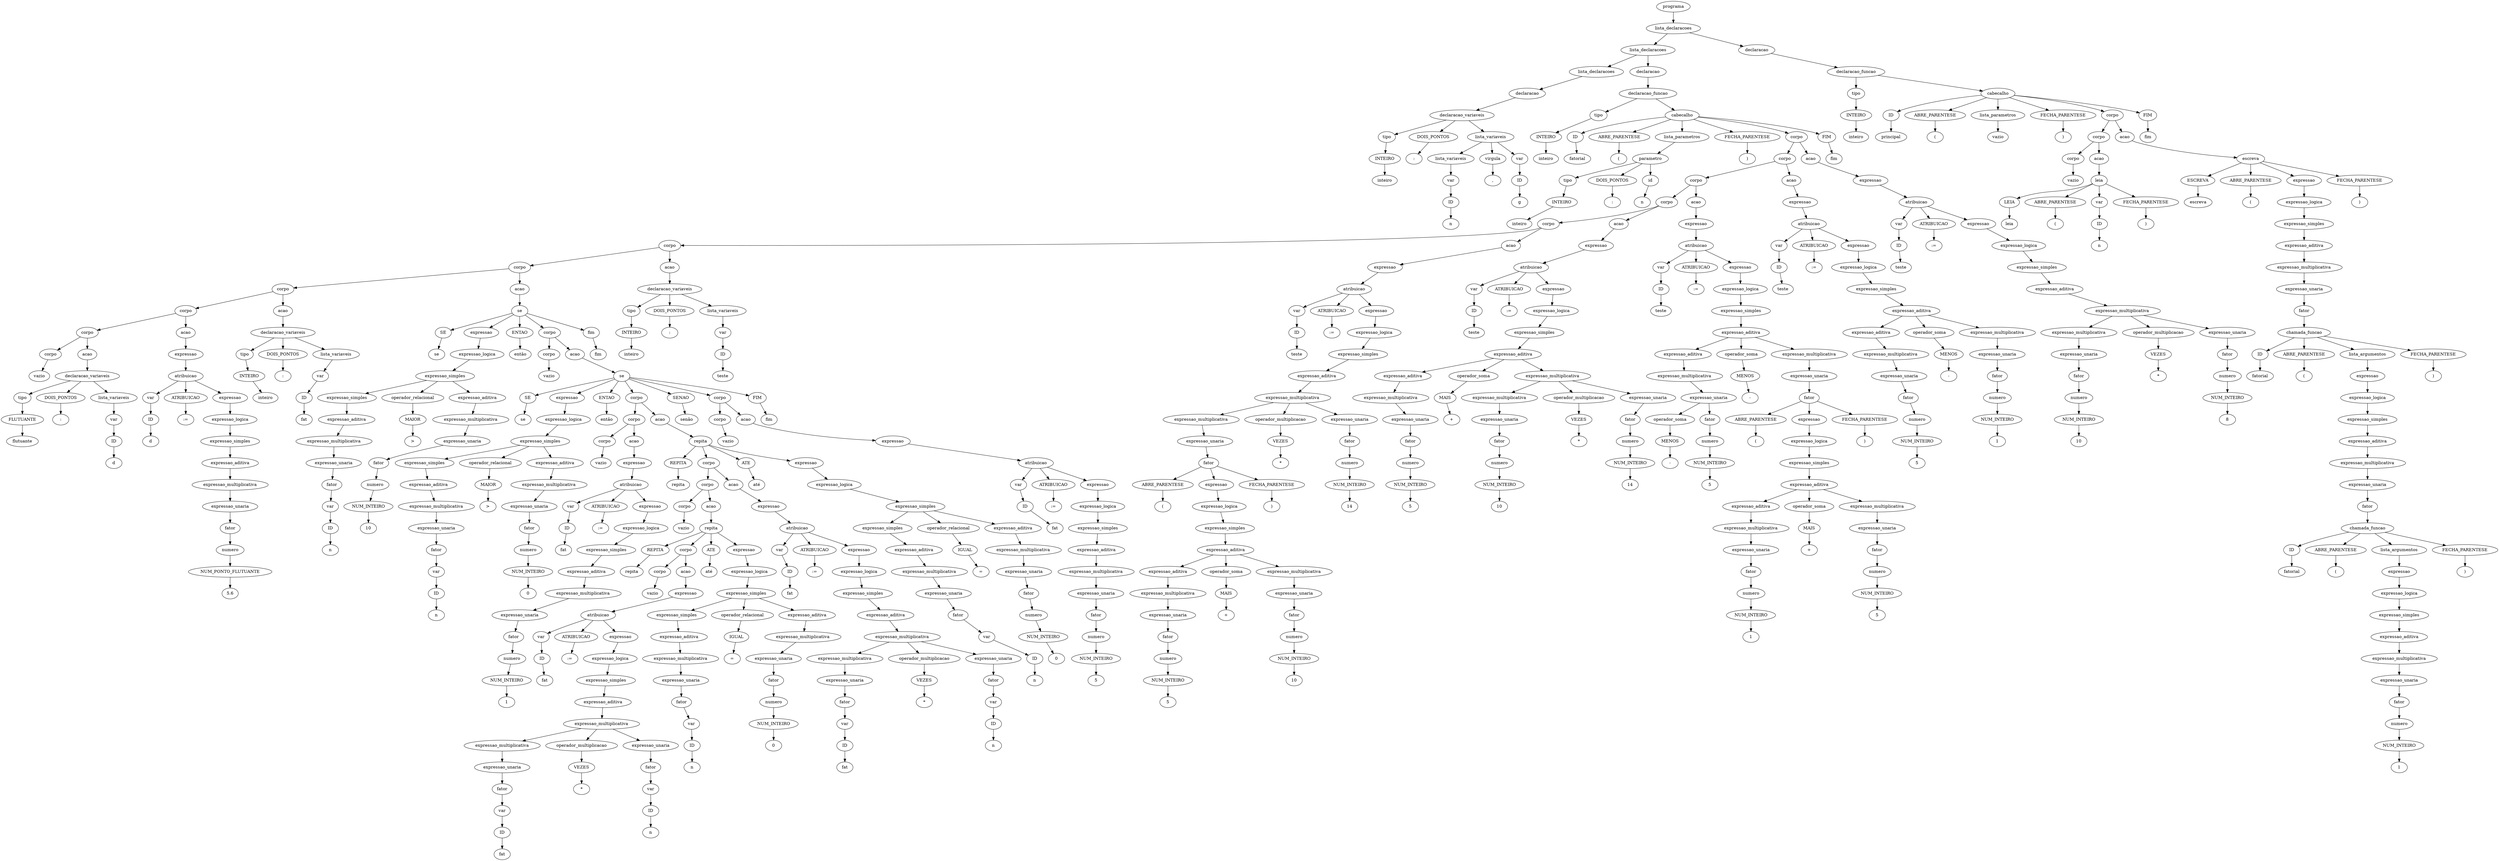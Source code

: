 digraph tree {
    "0x0" [label="programa"];
    "0x1" [label="lista_declaracoes"];
    "0x2" [label="lista_declaracoes"];
    "0x3" [label="lista_declaracoes"];
    "0x4" [label="declaracao"];
    "0x5" [label="declaracao_variaveis"];
    "0x6" [label="tipo"];
    "0x7" [label="INTEIRO"];
    "0x8" [label="inteiro"];
    "0x9" [label="DOIS_PONTOS"];
    "0xa" [label=":"];
    "0xb" [label="lista_variaveis"];
    "0xc" [label="lista_variaveis"];
    "0xd" [label="var"];
    "0xe" [label="ID"];
    "0xf" [label="n"];
    "0x10" [label="virgula"];
    "0x11" [label=","];
    "0x12" [label="var"];
    "0x13" [label="ID"];
    "0x14" [label="g"];
    "0x15" [label="declaracao"];
    "0x16" [label="declaracao_funcao"];
    "0x17" [label="tipo"];
    "0x18" [label="INTEIRO"];
    "0x19" [label="inteiro"];
    "0x1a" [label="cabecalho"];
    "0x1b" [label="ID"];
    "0x1c" [label="fatorial"];
    "0x1d" [label="ABRE_PARENTESE"];
    "0x1e" [label="("];
    "0x1f" [label="lista_parametros"];
    "0x20" [label="parametro"];
    "0x21" [label="tipo"];
    "0x22" [label="INTEIRO"];
    "0x23" [label="inteiro"];
    "0x24" [label="DOIS_PONTOS"];
    "0x25" [label=":"];
    "0x26" [label="id"];
    "0x27" [label="n"];
    "0x28" [label="FECHA_PARENTESE"];
    "0x29" [label=")"];
    "0x2a" [label="corpo"];
    "0x2b" [label="corpo"];
    "0x2c" [label="corpo"];
    "0x2d" [label="corpo"];
    "0x2e" [label="corpo"];
    "0x2f" [label="corpo"];
    "0x30" [label="corpo"];
    "0x31" [label="corpo"];
    "0x32" [label="corpo"];
    "0x33" [label="corpo"];
    "0x34" [label="corpo"];
    "0x35" [label="vazio"];
    "0x36" [label="acao"];
    "0x37" [label="declaracao_variaveis"];
    "0x38" [label="tipo"];
    "0x39" [label="FLUTUANTE"];
    "0x3a" [label="flutuante"];
    "0x3b" [label="DOIS_PONTOS"];
    "0x3c" [label=":"];
    "0x3d" [label="lista_variaveis"];
    "0x3e" [label="var"];
    "0x3f" [label="ID"];
    "0x40" [label="d"];
    "0x41" [label="acao"];
    "0x42" [label="expressao"];
    "0x43" [label="atribuicao"];
    "0x44" [label="var"];
    "0x45" [label="ID"];
    "0x46" [label="d"];
    "0x47" [label="ATRIBUICAO"];
    "0x48" [label=":="];
    "0x49" [label="expressao"];
    "0x4a" [label="expressao_logica"];
    "0x4b" [label="expressao_simples"];
    "0x4c" [label="expressao_aditiva"];
    "0x4d" [label="expressao_multiplicativa"];
    "0x4e" [label="expressao_unaria"];
    "0x4f" [label="fator"];
    "0x50" [label="numero"];
    "0x51" [label="NUM_PONTO_FLUTUANTE"];
    "0x52" [label="5.6"];
    "0x53" [label="acao"];
    "0x54" [label="declaracao_variaveis"];
    "0x55" [label="tipo"];
    "0x56" [label="INTEIRO"];
    "0x57" [label="inteiro"];
    "0x58" [label="DOIS_PONTOS"];
    "0x59" [label=":"];
    "0x5a" [label="lista_variaveis"];
    "0x5b" [label="var"];
    "0x5c" [label="ID"];
    "0x5d" [label="fat"];
    "0x5e" [label="acao"];
    "0x5f" [label="se"];
    "0x60" [label="SE"];
    "0x61" [label="se"];
    "0x62" [label="expressao"];
    "0x63" [label="expressao_logica"];
    "0x64" [label="expressao_simples"];
    "0x65" [label="expressao_simples"];
    "0x66" [label="expressao_aditiva"];
    "0x67" [label="expressao_multiplicativa"];
    "0x68" [label="expressao_unaria"];
    "0x69" [label="fator"];
    "0x6a" [label="var"];
    "0x6b" [label="ID"];
    "0x6c" [label="n"];
    "0x6d" [label="operador_relacional"];
    "0x6e" [label="MAIOR"];
    "0x6f" [label=">"];
    "0x70" [label="expressao_aditiva"];
    "0x71" [label="expressao_multiplicativa"];
    "0x72" [label="expressao_unaria"];
    "0x73" [label="fator"];
    "0x74" [label="numero"];
    "0x75" [label="NUM_INTEIRO"];
    "0x76" [label="10"];
    "0x77" [label="ENTAO"];
    "0x78" [label="então"];
    "0x79" [label="corpo"];
    "0x7a" [label="corpo"];
    "0x7b" [label="vazio"];
    "0x7c" [label="acao"];
    "0x7d" [label="se"];
    "0x7e" [label="SE"];
    "0x7f" [label="se"];
    "0x80" [label="expressao"];
    "0x81" [label="expressao_logica"];
    "0x82" [label="expressao_simples"];
    "0x83" [label="expressao_simples"];
    "0x84" [label="expressao_aditiva"];
    "0x85" [label="expressao_multiplicativa"];
    "0x86" [label="expressao_unaria"];
    "0x87" [label="fator"];
    "0x88" [label="var"];
    "0x89" [label="ID"];
    "0x8a" [label="n"];
    "0x8b" [label="operador_relacional"];
    "0x8c" [label="MAIOR"];
    "0x8d" [label=">"];
    "0x8e" [label="expressao_aditiva"];
    "0x8f" [label="expressao_multiplicativa"];
    "0x90" [label="expressao_unaria"];
    "0x91" [label="fator"];
    "0x92" [label="numero"];
    "0x93" [label="NUM_INTEIRO"];
    "0x94" [label="0"];
    "0x95" [label="ENTAO"];
    "0x96" [label="então"];
    "0x97" [label="corpo"];
    "0x98" [label="corpo"];
    "0x99" [label="corpo"];
    "0x9a" [label="vazio"];
    "0x9b" [label="acao"];
    "0x9c" [label="expressao"];
    "0x9d" [label="atribuicao"];
    "0x9e" [label="var"];
    "0x9f" [label="ID"];
    "0xa0" [label="fat"];
    "0xa1" [label="ATRIBUICAO"];
    "0xa2" [label=":="];
    "0xa3" [label="expressao"];
    "0xa4" [label="expressao_logica"];
    "0xa5" [label="expressao_simples"];
    "0xa6" [label="expressao_aditiva"];
    "0xa7" [label="expressao_multiplicativa"];
    "0xa8" [label="expressao_unaria"];
    "0xa9" [label="fator"];
    "0xaa" [label="numero"];
    "0xab" [label="NUM_INTEIRO"];
    "0xac" [label="1"];
    "0xad" [label="acao"];
    "0xae" [label="repita"];
    "0xaf" [label="REPITA"];
    "0xb0" [label="repita"];
    "0xb1" [label="corpo"];
    "0xb2" [label="corpo"];
    "0xb3" [label="corpo"];
    "0xb4" [label="vazio"];
    "0xb5" [label="acao"];
    "0xb6" [label="repita"];
    "0xb7" [label="REPITA"];
    "0xb8" [label="repita"];
    "0xb9" [label="corpo"];
    "0xba" [label="corpo"];
    "0xbb" [label="vazio"];
    "0xbc" [label="acao"];
    "0xbd" [label="expressao"];
    "0xbe" [label="atribuicao"];
    "0xbf" [label="var"];
    "0xc0" [label="ID"];
    "0xc1" [label="fat"];
    "0xc2" [label="ATRIBUICAO"];
    "0xc3" [label=":="];
    "0xc4" [label="expressao"];
    "0xc5" [label="expressao_logica"];
    "0xc6" [label="expressao_simples"];
    "0xc7" [label="expressao_aditiva"];
    "0xc8" [label="expressao_multiplicativa"];
    "0xc9" [label="expressao_multiplicativa"];
    "0xca" [label="expressao_unaria"];
    "0xcb" [label="fator"];
    "0xcc" [label="var"];
    "0xcd" [label="ID"];
    "0xce" [label="fat"];
    "0xcf" [label="operador_multiplicacao"];
    "0xd0" [label="VEZES"];
    "0xd1" [label="*"];
    "0xd2" [label="expressao_unaria"];
    "0xd3" [label="fator"];
    "0xd4" [label="var"];
    "0xd5" [label="ID"];
    "0xd6" [label="n"];
    "0xd7" [label="ATE"];
    "0xd8" [label="até"];
    "0xd9" [label="expressao"];
    "0xda" [label="expressao_logica"];
    "0xdb" [label="expressao_simples"];
    "0xdc" [label="expressao_simples"];
    "0xdd" [label="expressao_aditiva"];
    "0xde" [label="expressao_multiplicativa"];
    "0xdf" [label="expressao_unaria"];
    "0xe0" [label="fator"];
    "0xe1" [label="var"];
    "0xe2" [label="ID"];
    "0xe3" [label="n"];
    "0xe4" [label="operador_relacional"];
    "0xe5" [label="IGUAL"];
    "0xe6" [label="="];
    "0xe7" [label="expressao_aditiva"];
    "0xe8" [label="expressao_multiplicativa"];
    "0xe9" [label="expressao_unaria"];
    "0xea" [label="fator"];
    "0xeb" [label="numero"];
    "0xec" [label="NUM_INTEIRO"];
    "0xed" [label="0"];
    "0xee" [label="acao"];
    "0xef" [label="expressao"];
    "0xf0" [label="atribuicao"];
    "0xf1" [label="var"];
    "0xf2" [label="ID"];
    "0xf3" [label="fat"];
    "0xf4" [label="ATRIBUICAO"];
    "0xf5" [label=":="];
    "0xf6" [label="expressao"];
    "0xf7" [label="expressao_logica"];
    "0xf8" [label="expressao_simples"];
    "0xf9" [label="expressao_aditiva"];
    "0xfa" [label="expressao_multiplicativa"];
    "0xfb" [label="expressao_multiplicativa"];
    "0xfc" [label="expressao_unaria"];
    "0xfd" [label="fator"];
    "0xfe" [label="var"];
    "0xff" [label="ID"];
    "0x100" [label="fat"];
    "0x101" [label="operador_multiplicacao"];
    "0x102" [label="VEZES"];
    "0x103" [label="*"];
    "0x104" [label="expressao_unaria"];
    "0x105" [label="fator"];
    "0x106" [label="var"];
    "0x107" [label="ID"];
    "0x108" [label="n"];
    "0x109" [label="ATE"];
    "0x10a" [label="até"];
    "0x10b" [label="expressao"];
    "0x10c" [label="expressao_logica"];
    "0x10d" [label="expressao_simples"];
    "0x10e" [label="expressao_simples"];
    "0x10f" [label="expressao_aditiva"];
    "0x110" [label="expressao_multiplicativa"];
    "0x111" [label="expressao_unaria"];
    "0x112" [label="fator"];
    "0x113" [label="var"];
    "0x114" [label="ID"];
    "0x115" [label="n"];
    "0x116" [label="operador_relacional"];
    "0x117" [label="IGUAL"];
    "0x118" [label="="];
    "0x119" [label="expressao_aditiva"];
    "0x11a" [label="expressao_multiplicativa"];
    "0x11b" [label="expressao_unaria"];
    "0x11c" [label="fator"];
    "0x11d" [label="numero"];
    "0x11e" [label="NUM_INTEIRO"];
    "0x11f" [label="0"];
    "0x120" [label="SENAO"];
    "0x121" [label="senão"];
    "0x122" [label="corpo"];
    "0x123" [label="corpo"];
    "0x124" [label="vazio"];
    "0x125" [label="acao"];
    "0x126" [label="expressao"];
    "0x127" [label="atribuicao"];
    "0x128" [label="var"];
    "0x129" [label="ID"];
    "0x12a" [label="fat"];
    "0x12b" [label="ATRIBUICAO"];
    "0x12c" [label=":="];
    "0x12d" [label="expressao"];
    "0x12e" [label="expressao_logica"];
    "0x12f" [label="expressao_simples"];
    "0x130" [label="expressao_aditiva"];
    "0x131" [label="expressao_multiplicativa"];
    "0x132" [label="expressao_unaria"];
    "0x133" [label="fator"];
    "0x134" [label="numero"];
    "0x135" [label="NUM_INTEIRO"];
    "0x136" [label="5"];
    "0x137" [label="FIM"];
    "0x138" [label="fim"];
    "0x139" [label="fim"];
    "0x13a" [label="fim"];
    "0x13b" [label="acao"];
    "0x13c" [label="declaracao_variaveis"];
    "0x13d" [label="tipo"];
    "0x13e" [label="INTEIRO"];
    "0x13f" [label="inteiro"];
    "0x140" [label="DOIS_PONTOS"];
    "0x141" [label=":"];
    "0x142" [label="lista_variaveis"];
    "0x143" [label="var"];
    "0x144" [label="ID"];
    "0x145" [label="teste"];
    "0x146" [label="acao"];
    "0x147" [label="expressao"];
    "0x148" [label="atribuicao"];
    "0x149" [label="var"];
    "0x14a" [label="ID"];
    "0x14b" [label="teste"];
    "0x14c" [label="ATRIBUICAO"];
    "0x14d" [label=":="];
    "0x14e" [label="expressao"];
    "0x14f" [label="expressao_logica"];
    "0x150" [label="expressao_simples"];
    "0x151" [label="expressao_aditiva"];
    "0x152" [label="expressao_multiplicativa"];
    "0x153" [label="expressao_multiplicativa"];
    "0x154" [label="expressao_unaria"];
    "0x155" [label="fator"];
    "0x156" [label="ABRE_PARENTESE"];
    "0x157" [label="("];
    "0x158" [label="expressao"];
    "0x159" [label="expressao_logica"];
    "0x15a" [label="expressao_simples"];
    "0x15b" [label="expressao_aditiva"];
    "0x15c" [label="expressao_aditiva"];
    "0x15d" [label="expressao_multiplicativa"];
    "0x15e" [label="expressao_unaria"];
    "0x15f" [label="fator"];
    "0x160" [label="numero"];
    "0x161" [label="NUM_INTEIRO"];
    "0x162" [label="5"];
    "0x163" [label="operador_soma"];
    "0x164" [label="MAIS"];
    "0x165" [label="+"];
    "0x166" [label="expressao_multiplicativa"];
    "0x167" [label="expressao_unaria"];
    "0x168" [label="fator"];
    "0x169" [label="numero"];
    "0x16a" [label="NUM_INTEIRO"];
    "0x16b" [label="10"];
    "0x16c" [label="FECHA_PARENTESE"];
    "0x16d" [label=")"];
    "0x16e" [label="operador_multiplicacao"];
    "0x16f" [label="VEZES"];
    "0x170" [label="*"];
    "0x171" [label="expressao_unaria"];
    "0x172" [label="fator"];
    "0x173" [label="numero"];
    "0x174" [label="NUM_INTEIRO"];
    "0x175" [label="14"];
    "0x176" [label="acao"];
    "0x177" [label="expressao"];
    "0x178" [label="atribuicao"];
    "0x179" [label="var"];
    "0x17a" [label="ID"];
    "0x17b" [label="teste"];
    "0x17c" [label="ATRIBUICAO"];
    "0x17d" [label=":="];
    "0x17e" [label="expressao"];
    "0x17f" [label="expressao_logica"];
    "0x180" [label="expressao_simples"];
    "0x181" [label="expressao_aditiva"];
    "0x182" [label="expressao_aditiva"];
    "0x183" [label="expressao_multiplicativa"];
    "0x184" [label="expressao_unaria"];
    "0x185" [label="fator"];
    "0x186" [label="numero"];
    "0x187" [label="NUM_INTEIRO"];
    "0x188" [label="5"];
    "0x189" [label="operador_soma"];
    "0x18a" [label="MAIS"];
    "0x18b" [label="+"];
    "0x18c" [label="expressao_multiplicativa"];
    "0x18d" [label="expressao_multiplicativa"];
    "0x18e" [label="expressao_unaria"];
    "0x18f" [label="fator"];
    "0x190" [label="numero"];
    "0x191" [label="NUM_INTEIRO"];
    "0x192" [label="10"];
    "0x193" [label="operador_multiplicacao"];
    "0x194" [label="VEZES"];
    "0x195" [label="*"];
    "0x196" [label="expressao_unaria"];
    "0x197" [label="fator"];
    "0x198" [label="numero"];
    "0x199" [label="NUM_INTEIRO"];
    "0x19a" [label="14"];
    "0x19b" [label="acao"];
    "0x19c" [label="expressao"];
    "0x19d" [label="atribuicao"];
    "0x19e" [label="var"];
    "0x19f" [label="ID"];
    "0x1a0" [label="teste"];
    "0x1a1" [label="ATRIBUICAO"];
    "0x1a2" [label=":="];
    "0x1a3" [label="expressao"];
    "0x1a4" [label="expressao_logica"];
    "0x1a5" [label="expressao_simples"];
    "0x1a6" [label="expressao_aditiva"];
    "0x1a7" [label="expressao_aditiva"];
    "0x1a8" [label="expressao_multiplicativa"];
    "0x1a9" [label="expressao_unaria"];
    "0x1aa" [label="operador_soma"];
    "0x1ab" [label="MENOS"];
    "0x1ac" [label="-"];
    "0x1ad" [label="fator"];
    "0x1ae" [label="numero"];
    "0x1af" [label="NUM_INTEIRO"];
    "0x1b0" [label="5"];
    "0x1b1" [label="operador_soma"];
    "0x1b2" [label="MENOS"];
    "0x1b3" [label="-"];
    "0x1b4" [label="expressao_multiplicativa"];
    "0x1b5" [label="expressao_unaria"];
    "0x1b6" [label="fator"];
    "0x1b7" [label="ABRE_PARENTESE"];
    "0x1b8" [label="("];
    "0x1b9" [label="expressao"];
    "0x1ba" [label="expressao_logica"];
    "0x1bb" [label="expressao_simples"];
    "0x1bc" [label="expressao_aditiva"];
    "0x1bd" [label="expressao_aditiva"];
    "0x1be" [label="expressao_multiplicativa"];
    "0x1bf" [label="expressao_unaria"];
    "0x1c0" [label="fator"];
    "0x1c1" [label="numero"];
    "0x1c2" [label="NUM_INTEIRO"];
    "0x1c3" [label="1"];
    "0x1c4" [label="operador_soma"];
    "0x1c5" [label="MAIS"];
    "0x1c6" [label="+"];
    "0x1c7" [label="expressao_multiplicativa"];
    "0x1c8" [label="expressao_unaria"];
    "0x1c9" [label="fator"];
    "0x1ca" [label="numero"];
    "0x1cb" [label="NUM_INTEIRO"];
    "0x1cc" [label="5"];
    "0x1cd" [label="FECHA_PARENTESE"];
    "0x1ce" [label=")"];
    "0x1cf" [label="acao"];
    "0x1d0" [label="expressao"];
    "0x1d1" [label="atribuicao"];
    "0x1d2" [label="var"];
    "0x1d3" [label="ID"];
    "0x1d4" [label="teste"];
    "0x1d5" [label="ATRIBUICAO"];
    "0x1d6" [label=":="];
    "0x1d7" [label="expressao"];
    "0x1d8" [label="expressao_logica"];
    "0x1d9" [label="expressao_simples"];
    "0x1da" [label="expressao_aditiva"];
    "0x1db" [label="expressao_aditiva"];
    "0x1dc" [label="expressao_multiplicativa"];
    "0x1dd" [label="expressao_unaria"];
    "0x1de" [label="fator"];
    "0x1df" [label="numero"];
    "0x1e0" [label="NUM_INTEIRO"];
    "0x1e1" [label="5"];
    "0x1e2" [label="operador_soma"];
    "0x1e3" [label="MENOS"];
    "0x1e4" [label="-"];
    "0x1e5" [label="expressao_multiplicativa"];
    "0x1e6" [label="expressao_unaria"];
    "0x1e7" [label="fator"];
    "0x1e8" [label="numero"];
    "0x1e9" [label="NUM_INTEIRO"];
    "0x1ea" [label="1"];
    "0x1eb" [label="acao"];
    "0x1ec" [label="expressao"];
    "0x1ed" [label="atribuicao"];
    "0x1ee" [label="var"];
    "0x1ef" [label="ID"];
    "0x1f0" [label="teste"];
    "0x1f1" [label="ATRIBUICAO"];
    "0x1f2" [label=":="];
    "0x1f3" [label="expressao"];
    "0x1f4" [label="expressao_logica"];
    "0x1f5" [label="expressao_simples"];
    "0x1f6" [label="expressao_aditiva"];
    "0x1f7" [label="expressao_multiplicativa"];
    "0x1f8" [label="expressao_multiplicativa"];
    "0x1f9" [label="expressao_unaria"];
    "0x1fa" [label="fator"];
    "0x1fb" [label="numero"];
    "0x1fc" [label="NUM_INTEIRO"];
    "0x1fd" [label="10"];
    "0x1fe" [label="operador_multiplicacao"];
    "0x1ff" [label="VEZES"];
    "0x200" [label="*"];
    "0x201" [label="expressao_unaria"];
    "0x202" [label="fator"];
    "0x203" [label="numero"];
    "0x204" [label="NUM_INTEIRO"];
    "0x205" [label="8"];
    "0x206" [label="FIM"];
    "0x207" [label="fim"];
    "0x208" [label="declaracao"];
    "0x209" [label="declaracao_funcao"];
    "0x20a" [label="tipo"];
    "0x20b" [label="INTEIRO"];
    "0x20c" [label="inteiro"];
    "0x20d" [label="cabecalho"];
    "0x20e" [label="ID"];
    "0x20f" [label="principal"];
    "0x210" [label="ABRE_PARENTESE"];
    "0x211" [label="("];
    "0x212" [label="lista_parametros"];
    "0x213" [label="vazio"];
    "0x214" [label="FECHA_PARENTESE"];
    "0x215" [label=")"];
    "0x216" [label="corpo"];
    "0x217" [label="corpo"];
    "0x218" [label="corpo"];
    "0x219" [label="vazio"];
    "0x21a" [label="acao"];
    "0x21b" [label="leia"];
    "0x21c" [label="LEIA"];
    "0x21d" [label="leia"];
    "0x21e" [label="ABRE_PARENTESE"];
    "0x21f" [label="("];
    "0x220" [label="var"];
    "0x221" [label="ID"];
    "0x222" [label="n"];
    "0x223" [label="FECHA_PARENTESE"];
    "0x224" [label=")"];
    "0x225" [label="acao"];
    "0x226" [label="escreva"];
    "0x227" [label="ESCREVA"];
    "0x228" [label="escreva"];
    "0x229" [label="ABRE_PARENTESE"];
    "0x22a" [label="("];
    "0x22b" [label="expressao"];
    "0x22c" [label="expressao_logica"];
    "0x22d" [label="expressao_simples"];
    "0x22e" [label="expressao_aditiva"];
    "0x22f" [label="expressao_multiplicativa"];
    "0x230" [label="expressao_unaria"];
    "0x231" [label="fator"];
    "0x232" [label="chamada_funcao"];
    "0x233" [label="ID"];
    "0x234" [label="fatorial"];
    "0x235" [label="ABRE_PARENTESE"];
    "0x236" [label="("];
    "0x237" [label="lista_argumentos"];
    "0x238" [label="expressao"];
    "0x239" [label="expressao_logica"];
    "0x23a" [label="expressao_simples"];
    "0x23b" [label="expressao_aditiva"];
    "0x23c" [label="expressao_multiplicativa"];
    "0x23d" [label="expressao_unaria"];
    "0x23e" [label="fator"];
    "0x23f" [label="chamada_funcao"];
    "0x240" [label="ID"];
    "0x241" [label="fatorial"];
    "0x242" [label="ABRE_PARENTESE"];
    "0x243" [label="("];
    "0x244" [label="lista_argumentos"];
    "0x245" [label="expressao"];
    "0x246" [label="expressao_logica"];
    "0x247" [label="expressao_simples"];
    "0x248" [label="expressao_aditiva"];
    "0x249" [label="expressao_multiplicativa"];
    "0x24a" [label="expressao_unaria"];
    "0x24b" [label="fator"];
    "0x24c" [label="numero"];
    "0x24d" [label="NUM_INTEIRO"];
    "0x24e" [label="1"];
    "0x24f" [label="FECHA_PARENTESE"];
    "0x250" [label=")"];
    "0x251" [label="FECHA_PARENTESE"];
    "0x252" [label=")"];
    "0x253" [label="FECHA_PARENTESE"];
    "0x254" [label=")"];
    "0x255" [label="FIM"];
    "0x256" [label="fim"];
    "0x0" -> "0x1";
    "0x1" -> "0x2";
    "0x1" -> "0x208";
    "0x2" -> "0x3";
    "0x2" -> "0x15";
    "0x3" -> "0x4";
    "0x4" -> "0x5";
    "0x5" -> "0x6";
    "0x5" -> "0x9";
    "0x5" -> "0xb";
    "0x6" -> "0x7";
    "0x7" -> "0x8";
    "0x9" -> "0xa";
    "0xb" -> "0xc";
    "0xb" -> "0x10";
    "0xb" -> "0x12";
    "0xc" -> "0xd";
    "0xd" -> "0xe";
    "0xe" -> "0xf";
    "0x10" -> "0x11";
    "0x12" -> "0x13";
    "0x13" -> "0x14";
    "0x15" -> "0x16";
    "0x16" -> "0x17";
    "0x16" -> "0x1a";
    "0x17" -> "0x18";
    "0x18" -> "0x19";
    "0x1a" -> "0x1b";
    "0x1a" -> "0x1d";
    "0x1a" -> "0x1f";
    "0x1a" -> "0x28";
    "0x1a" -> "0x2a";
    "0x1a" -> "0x206";
    "0x1b" -> "0x1c";
    "0x1d" -> "0x1e";
    "0x1f" -> "0x20";
    "0x20" -> "0x21";
    "0x20" -> "0x24";
    "0x20" -> "0x26";
    "0x21" -> "0x22";
    "0x22" -> "0x23";
    "0x24" -> "0x25";
    "0x26" -> "0x27";
    "0x28" -> "0x29";
    "0x2a" -> "0x2b";
    "0x2a" -> "0x1eb";
    "0x2b" -> "0x2c";
    "0x2b" -> "0x1cf";
    "0x2c" -> "0x2d";
    "0x2c" -> "0x19b";
    "0x2d" -> "0x2e";
    "0x2d" -> "0x176";
    "0x2e" -> "0x2f";
    "0x2e" -> "0x146";
    "0x2f" -> "0x30";
    "0x2f" -> "0x13b";
    "0x30" -> "0x31";
    "0x30" -> "0x5e";
    "0x31" -> "0x32";
    "0x31" -> "0x53";
    "0x32" -> "0x33";
    "0x32" -> "0x41";
    "0x33" -> "0x34";
    "0x33" -> "0x36";
    "0x34" -> "0x35";
    "0x36" -> "0x37";
    "0x37" -> "0x38";
    "0x37" -> "0x3b";
    "0x37" -> "0x3d";
    "0x38" -> "0x39";
    "0x39" -> "0x3a";
    "0x3b" -> "0x3c";
    "0x3d" -> "0x3e";
    "0x3e" -> "0x3f";
    "0x3f" -> "0x40";
    "0x41" -> "0x42";
    "0x42" -> "0x43";
    "0x43" -> "0x44";
    "0x43" -> "0x47";
    "0x43" -> "0x49";
    "0x44" -> "0x45";
    "0x45" -> "0x46";
    "0x47" -> "0x48";
    "0x49" -> "0x4a";
    "0x4a" -> "0x4b";
    "0x4b" -> "0x4c";
    "0x4c" -> "0x4d";
    "0x4d" -> "0x4e";
    "0x4e" -> "0x4f";
    "0x4f" -> "0x50";
    "0x50" -> "0x51";
    "0x51" -> "0x52";
    "0x53" -> "0x54";
    "0x54" -> "0x55";
    "0x54" -> "0x58";
    "0x54" -> "0x5a";
    "0x55" -> "0x56";
    "0x56" -> "0x57";
    "0x58" -> "0x59";
    "0x5a" -> "0x5b";
    "0x5b" -> "0x5c";
    "0x5c" -> "0x5d";
    "0x5e" -> "0x5f";
    "0x5f" -> "0x60";
    "0x5f" -> "0x62";
    "0x5f" -> "0x77";
    "0x5f" -> "0x79";
    "0x5f" -> "0x139";
    "0x60" -> "0x61";
    "0x62" -> "0x63";
    "0x63" -> "0x64";
    "0x64" -> "0x65";
    "0x64" -> "0x6d";
    "0x64" -> "0x70";
    "0x65" -> "0x66";
    "0x66" -> "0x67";
    "0x67" -> "0x68";
    "0x68" -> "0x69";
    "0x69" -> "0x6a";
    "0x6a" -> "0x6b";
    "0x6b" -> "0x6c";
    "0x6d" -> "0x6e";
    "0x6e" -> "0x6f";
    "0x70" -> "0x71";
    "0x71" -> "0x72";
    "0x72" -> "0x73";
    "0x73" -> "0x74";
    "0x74" -> "0x75";
    "0x75" -> "0x76";
    "0x77" -> "0x78";
    "0x79" -> "0x7a";
    "0x79" -> "0x7c";
    "0x7a" -> "0x7b";
    "0x7c" -> "0x7d";
    "0x7d" -> "0x7e";
    "0x7d" -> "0x80";
    "0x7d" -> "0x95";
    "0x7d" -> "0x97";
    "0x7d" -> "0x120";
    "0x7d" -> "0x122";
    "0x7d" -> "0x137";
    "0x7e" -> "0x7f";
    "0x80" -> "0x81";
    "0x81" -> "0x82";
    "0x82" -> "0x83";
    "0x82" -> "0x8b";
    "0x82" -> "0x8e";
    "0x83" -> "0x84";
    "0x84" -> "0x85";
    "0x85" -> "0x86";
    "0x86" -> "0x87";
    "0x87" -> "0x88";
    "0x88" -> "0x89";
    "0x89" -> "0x8a";
    "0x8b" -> "0x8c";
    "0x8c" -> "0x8d";
    "0x8e" -> "0x8f";
    "0x8f" -> "0x90";
    "0x90" -> "0x91";
    "0x91" -> "0x92";
    "0x92" -> "0x93";
    "0x93" -> "0x94";
    "0x95" -> "0x96";
    "0x97" -> "0x98";
    "0x97" -> "0xad";
    "0x98" -> "0x99";
    "0x98" -> "0x9b";
    "0x99" -> "0x9a";
    "0x9b" -> "0x9c";
    "0x9c" -> "0x9d";
    "0x9d" -> "0x9e";
    "0x9d" -> "0xa1";
    "0x9d" -> "0xa3";
    "0x9e" -> "0x9f";
    "0x9f" -> "0xa0";
    "0xa1" -> "0xa2";
    "0xa3" -> "0xa4";
    "0xa4" -> "0xa5";
    "0xa5" -> "0xa6";
    "0xa6" -> "0xa7";
    "0xa7" -> "0xa8";
    "0xa8" -> "0xa9";
    "0xa9" -> "0xaa";
    "0xaa" -> "0xab";
    "0xab" -> "0xac";
    "0xad" -> "0xae";
    "0xae" -> "0xaf";
    "0xae" -> "0xb1";
    "0xae" -> "0x109";
    "0xae" -> "0x10b";
    "0xaf" -> "0xb0";
    "0xb1" -> "0xb2";
    "0xb1" -> "0xee";
    "0xb2" -> "0xb3";
    "0xb2" -> "0xb5";
    "0xb3" -> "0xb4";
    "0xb5" -> "0xb6";
    "0xb6" -> "0xb7";
    "0xb6" -> "0xb9";
    "0xb6" -> "0xd7";
    "0xb6" -> "0xd9";
    "0xb7" -> "0xb8";
    "0xb9" -> "0xba";
    "0xb9" -> "0xbc";
    "0xba" -> "0xbb";
    "0xbc" -> "0xbd";
    "0xbd" -> "0xbe";
    "0xbe" -> "0xbf";
    "0xbe" -> "0xc2";
    "0xbe" -> "0xc4";
    "0xbf" -> "0xc0";
    "0xc0" -> "0xc1";
    "0xc2" -> "0xc3";
    "0xc4" -> "0xc5";
    "0xc5" -> "0xc6";
    "0xc6" -> "0xc7";
    "0xc7" -> "0xc8";
    "0xc8" -> "0xc9";
    "0xc8" -> "0xcf";
    "0xc8" -> "0xd2";
    "0xc9" -> "0xca";
    "0xca" -> "0xcb";
    "0xcb" -> "0xcc";
    "0xcc" -> "0xcd";
    "0xcd" -> "0xce";
    "0xcf" -> "0xd0";
    "0xd0" -> "0xd1";
    "0xd2" -> "0xd3";
    "0xd3" -> "0xd4";
    "0xd4" -> "0xd5";
    "0xd5" -> "0xd6";
    "0xd7" -> "0xd8";
    "0xd9" -> "0xda";
    "0xda" -> "0xdb";
    "0xdb" -> "0xdc";
    "0xdb" -> "0xe4";
    "0xdb" -> "0xe7";
    "0xdc" -> "0xdd";
    "0xdd" -> "0xde";
    "0xde" -> "0xdf";
    "0xdf" -> "0xe0";
    "0xe0" -> "0xe1";
    "0xe1" -> "0xe2";
    "0xe2" -> "0xe3";
    "0xe4" -> "0xe5";
    "0xe5" -> "0xe6";
    "0xe7" -> "0xe8";
    "0xe8" -> "0xe9";
    "0xe9" -> "0xea";
    "0xea" -> "0xeb";
    "0xeb" -> "0xec";
    "0xec" -> "0xed";
    "0xee" -> "0xef";
    "0xef" -> "0xf0";
    "0xf0" -> "0xf1";
    "0xf0" -> "0xf4";
    "0xf0" -> "0xf6";
    "0xf1" -> "0xf2";
    "0xf2" -> "0xf3";
    "0xf4" -> "0xf5";
    "0xf6" -> "0xf7";
    "0xf7" -> "0xf8";
    "0xf8" -> "0xf9";
    "0xf9" -> "0xfa";
    "0xfa" -> "0xfb";
    "0xfa" -> "0x101";
    "0xfa" -> "0x104";
    "0xfb" -> "0xfc";
    "0xfc" -> "0xfd";
    "0xfd" -> "0xfe";
    "0xfe" -> "0xff";
    "0xff" -> "0x100";
    "0x101" -> "0x102";
    "0x102" -> "0x103";
    "0x104" -> "0x105";
    "0x105" -> "0x106";
    "0x106" -> "0x107";
    "0x107" -> "0x108";
    "0x109" -> "0x10a";
    "0x10b" -> "0x10c";
    "0x10c" -> "0x10d";
    "0x10d" -> "0x10e";
    "0x10d" -> "0x116";
    "0x10d" -> "0x119";
    "0x10e" -> "0x10f";
    "0x10f" -> "0x110";
    "0x110" -> "0x111";
    "0x111" -> "0x112";
    "0x112" -> "0x113";
    "0x113" -> "0x114";
    "0x114" -> "0x115";
    "0x116" -> "0x117";
    "0x117" -> "0x118";
    "0x119" -> "0x11a";
    "0x11a" -> "0x11b";
    "0x11b" -> "0x11c";
    "0x11c" -> "0x11d";
    "0x11d" -> "0x11e";
    "0x11e" -> "0x11f";
    "0x120" -> "0x121";
    "0x122" -> "0x123";
    "0x122" -> "0x125";
    "0x123" -> "0x124";
    "0x125" -> "0x126";
    "0x126" -> "0x127";
    "0x127" -> "0x128";
    "0x127" -> "0x12b";
    "0x127" -> "0x12d";
    "0x128" -> "0x129";
    "0x129" -> "0x12a";
    "0x12b" -> "0x12c";
    "0x12d" -> "0x12e";
    "0x12e" -> "0x12f";
    "0x12f" -> "0x130";
    "0x130" -> "0x131";
    "0x131" -> "0x132";
    "0x132" -> "0x133";
    "0x133" -> "0x134";
    "0x134" -> "0x135";
    "0x135" -> "0x136";
    "0x137" -> "0x138";
    "0x139" -> "0x13a";
    "0x13b" -> "0x13c";
    "0x13c" -> "0x13d";
    "0x13c" -> "0x140";
    "0x13c" -> "0x142";
    "0x13d" -> "0x13e";
    "0x13e" -> "0x13f";
    "0x140" -> "0x141";
    "0x142" -> "0x143";
    "0x143" -> "0x144";
    "0x144" -> "0x145";
    "0x146" -> "0x147";
    "0x147" -> "0x148";
    "0x148" -> "0x149";
    "0x148" -> "0x14c";
    "0x148" -> "0x14e";
    "0x149" -> "0x14a";
    "0x14a" -> "0x14b";
    "0x14c" -> "0x14d";
    "0x14e" -> "0x14f";
    "0x14f" -> "0x150";
    "0x150" -> "0x151";
    "0x151" -> "0x152";
    "0x152" -> "0x153";
    "0x152" -> "0x16e";
    "0x152" -> "0x171";
    "0x153" -> "0x154";
    "0x154" -> "0x155";
    "0x155" -> "0x156";
    "0x155" -> "0x158";
    "0x155" -> "0x16c";
    "0x156" -> "0x157";
    "0x158" -> "0x159";
    "0x159" -> "0x15a";
    "0x15a" -> "0x15b";
    "0x15b" -> "0x15c";
    "0x15b" -> "0x163";
    "0x15b" -> "0x166";
    "0x15c" -> "0x15d";
    "0x15d" -> "0x15e";
    "0x15e" -> "0x15f";
    "0x15f" -> "0x160";
    "0x160" -> "0x161";
    "0x161" -> "0x162";
    "0x163" -> "0x164";
    "0x164" -> "0x165";
    "0x166" -> "0x167";
    "0x167" -> "0x168";
    "0x168" -> "0x169";
    "0x169" -> "0x16a";
    "0x16a" -> "0x16b";
    "0x16c" -> "0x16d";
    "0x16e" -> "0x16f";
    "0x16f" -> "0x170";
    "0x171" -> "0x172";
    "0x172" -> "0x173";
    "0x173" -> "0x174";
    "0x174" -> "0x175";
    "0x176" -> "0x177";
    "0x177" -> "0x178";
    "0x178" -> "0x179";
    "0x178" -> "0x17c";
    "0x178" -> "0x17e";
    "0x179" -> "0x17a";
    "0x17a" -> "0x17b";
    "0x17c" -> "0x17d";
    "0x17e" -> "0x17f";
    "0x17f" -> "0x180";
    "0x180" -> "0x181";
    "0x181" -> "0x182";
    "0x181" -> "0x189";
    "0x181" -> "0x18c";
    "0x182" -> "0x183";
    "0x183" -> "0x184";
    "0x184" -> "0x185";
    "0x185" -> "0x186";
    "0x186" -> "0x187";
    "0x187" -> "0x188";
    "0x189" -> "0x18a";
    "0x18a" -> "0x18b";
    "0x18c" -> "0x18d";
    "0x18c" -> "0x193";
    "0x18c" -> "0x196";
    "0x18d" -> "0x18e";
    "0x18e" -> "0x18f";
    "0x18f" -> "0x190";
    "0x190" -> "0x191";
    "0x191" -> "0x192";
    "0x193" -> "0x194";
    "0x194" -> "0x195";
    "0x196" -> "0x197";
    "0x197" -> "0x198";
    "0x198" -> "0x199";
    "0x199" -> "0x19a";
    "0x19b" -> "0x19c";
    "0x19c" -> "0x19d";
    "0x19d" -> "0x19e";
    "0x19d" -> "0x1a1";
    "0x19d" -> "0x1a3";
    "0x19e" -> "0x19f";
    "0x19f" -> "0x1a0";
    "0x1a1" -> "0x1a2";
    "0x1a3" -> "0x1a4";
    "0x1a4" -> "0x1a5";
    "0x1a5" -> "0x1a6";
    "0x1a6" -> "0x1a7";
    "0x1a6" -> "0x1b1";
    "0x1a6" -> "0x1b4";
    "0x1a7" -> "0x1a8";
    "0x1a8" -> "0x1a9";
    "0x1a9" -> "0x1aa";
    "0x1a9" -> "0x1ad";
    "0x1aa" -> "0x1ab";
    "0x1ab" -> "0x1ac";
    "0x1ad" -> "0x1ae";
    "0x1ae" -> "0x1af";
    "0x1af" -> "0x1b0";
    "0x1b1" -> "0x1b2";
    "0x1b2" -> "0x1b3";
    "0x1b4" -> "0x1b5";
    "0x1b5" -> "0x1b6";
    "0x1b6" -> "0x1b7";
    "0x1b6" -> "0x1b9";
    "0x1b6" -> "0x1cd";
    "0x1b7" -> "0x1b8";
    "0x1b9" -> "0x1ba";
    "0x1ba" -> "0x1bb";
    "0x1bb" -> "0x1bc";
    "0x1bc" -> "0x1bd";
    "0x1bc" -> "0x1c4";
    "0x1bc" -> "0x1c7";
    "0x1bd" -> "0x1be";
    "0x1be" -> "0x1bf";
    "0x1bf" -> "0x1c0";
    "0x1c0" -> "0x1c1";
    "0x1c1" -> "0x1c2";
    "0x1c2" -> "0x1c3";
    "0x1c4" -> "0x1c5";
    "0x1c5" -> "0x1c6";
    "0x1c7" -> "0x1c8";
    "0x1c8" -> "0x1c9";
    "0x1c9" -> "0x1ca";
    "0x1ca" -> "0x1cb";
    "0x1cb" -> "0x1cc";
    "0x1cd" -> "0x1ce";
    "0x1cf" -> "0x1d0";
    "0x1d0" -> "0x1d1";
    "0x1d1" -> "0x1d2";
    "0x1d1" -> "0x1d5";
    "0x1d1" -> "0x1d7";
    "0x1d2" -> "0x1d3";
    "0x1d3" -> "0x1d4";
    "0x1d5" -> "0x1d6";
    "0x1d7" -> "0x1d8";
    "0x1d8" -> "0x1d9";
    "0x1d9" -> "0x1da";
    "0x1da" -> "0x1db";
    "0x1da" -> "0x1e2";
    "0x1da" -> "0x1e5";
    "0x1db" -> "0x1dc";
    "0x1dc" -> "0x1dd";
    "0x1dd" -> "0x1de";
    "0x1de" -> "0x1df";
    "0x1df" -> "0x1e0";
    "0x1e0" -> "0x1e1";
    "0x1e2" -> "0x1e3";
    "0x1e3" -> "0x1e4";
    "0x1e5" -> "0x1e6";
    "0x1e6" -> "0x1e7";
    "0x1e7" -> "0x1e8";
    "0x1e8" -> "0x1e9";
    "0x1e9" -> "0x1ea";
    "0x1eb" -> "0x1ec";
    "0x1ec" -> "0x1ed";
    "0x1ed" -> "0x1ee";
    "0x1ed" -> "0x1f1";
    "0x1ed" -> "0x1f3";
    "0x1ee" -> "0x1ef";
    "0x1ef" -> "0x1f0";
    "0x1f1" -> "0x1f2";
    "0x1f3" -> "0x1f4";
    "0x1f4" -> "0x1f5";
    "0x1f5" -> "0x1f6";
    "0x1f6" -> "0x1f7";
    "0x1f7" -> "0x1f8";
    "0x1f7" -> "0x1fe";
    "0x1f7" -> "0x201";
    "0x1f8" -> "0x1f9";
    "0x1f9" -> "0x1fa";
    "0x1fa" -> "0x1fb";
    "0x1fb" -> "0x1fc";
    "0x1fc" -> "0x1fd";
    "0x1fe" -> "0x1ff";
    "0x1ff" -> "0x200";
    "0x201" -> "0x202";
    "0x202" -> "0x203";
    "0x203" -> "0x204";
    "0x204" -> "0x205";
    "0x206" -> "0x207";
    "0x208" -> "0x209";
    "0x209" -> "0x20a";
    "0x209" -> "0x20d";
    "0x20a" -> "0x20b";
    "0x20b" -> "0x20c";
    "0x20d" -> "0x20e";
    "0x20d" -> "0x210";
    "0x20d" -> "0x212";
    "0x20d" -> "0x214";
    "0x20d" -> "0x216";
    "0x20d" -> "0x255";
    "0x20e" -> "0x20f";
    "0x210" -> "0x211";
    "0x212" -> "0x213";
    "0x214" -> "0x215";
    "0x216" -> "0x217";
    "0x216" -> "0x225";
    "0x217" -> "0x218";
    "0x217" -> "0x21a";
    "0x218" -> "0x219";
    "0x21a" -> "0x21b";
    "0x21b" -> "0x21c";
    "0x21b" -> "0x21e";
    "0x21b" -> "0x220";
    "0x21b" -> "0x223";
    "0x21c" -> "0x21d";
    "0x21e" -> "0x21f";
    "0x220" -> "0x221";
    "0x221" -> "0x222";
    "0x223" -> "0x224";
    "0x225" -> "0x226";
    "0x226" -> "0x227";
    "0x226" -> "0x229";
    "0x226" -> "0x22b";
    "0x226" -> "0x253";
    "0x227" -> "0x228";
    "0x229" -> "0x22a";
    "0x22b" -> "0x22c";
    "0x22c" -> "0x22d";
    "0x22d" -> "0x22e";
    "0x22e" -> "0x22f";
    "0x22f" -> "0x230";
    "0x230" -> "0x231";
    "0x231" -> "0x232";
    "0x232" -> "0x233";
    "0x232" -> "0x235";
    "0x232" -> "0x237";
    "0x232" -> "0x251";
    "0x233" -> "0x234";
    "0x235" -> "0x236";
    "0x237" -> "0x238";
    "0x238" -> "0x239";
    "0x239" -> "0x23a";
    "0x23a" -> "0x23b";
    "0x23b" -> "0x23c";
    "0x23c" -> "0x23d";
    "0x23d" -> "0x23e";
    "0x23e" -> "0x23f";
    "0x23f" -> "0x240";
    "0x23f" -> "0x242";
    "0x23f" -> "0x244";
    "0x23f" -> "0x24f";
    "0x240" -> "0x241";
    "0x242" -> "0x243";
    "0x244" -> "0x245";
    "0x245" -> "0x246";
    "0x246" -> "0x247";
    "0x247" -> "0x248";
    "0x248" -> "0x249";
    "0x249" -> "0x24a";
    "0x24a" -> "0x24b";
    "0x24b" -> "0x24c";
    "0x24c" -> "0x24d";
    "0x24d" -> "0x24e";
    "0x24f" -> "0x250";
    "0x251" -> "0x252";
    "0x253" -> "0x254";
    "0x255" -> "0x256";
}
